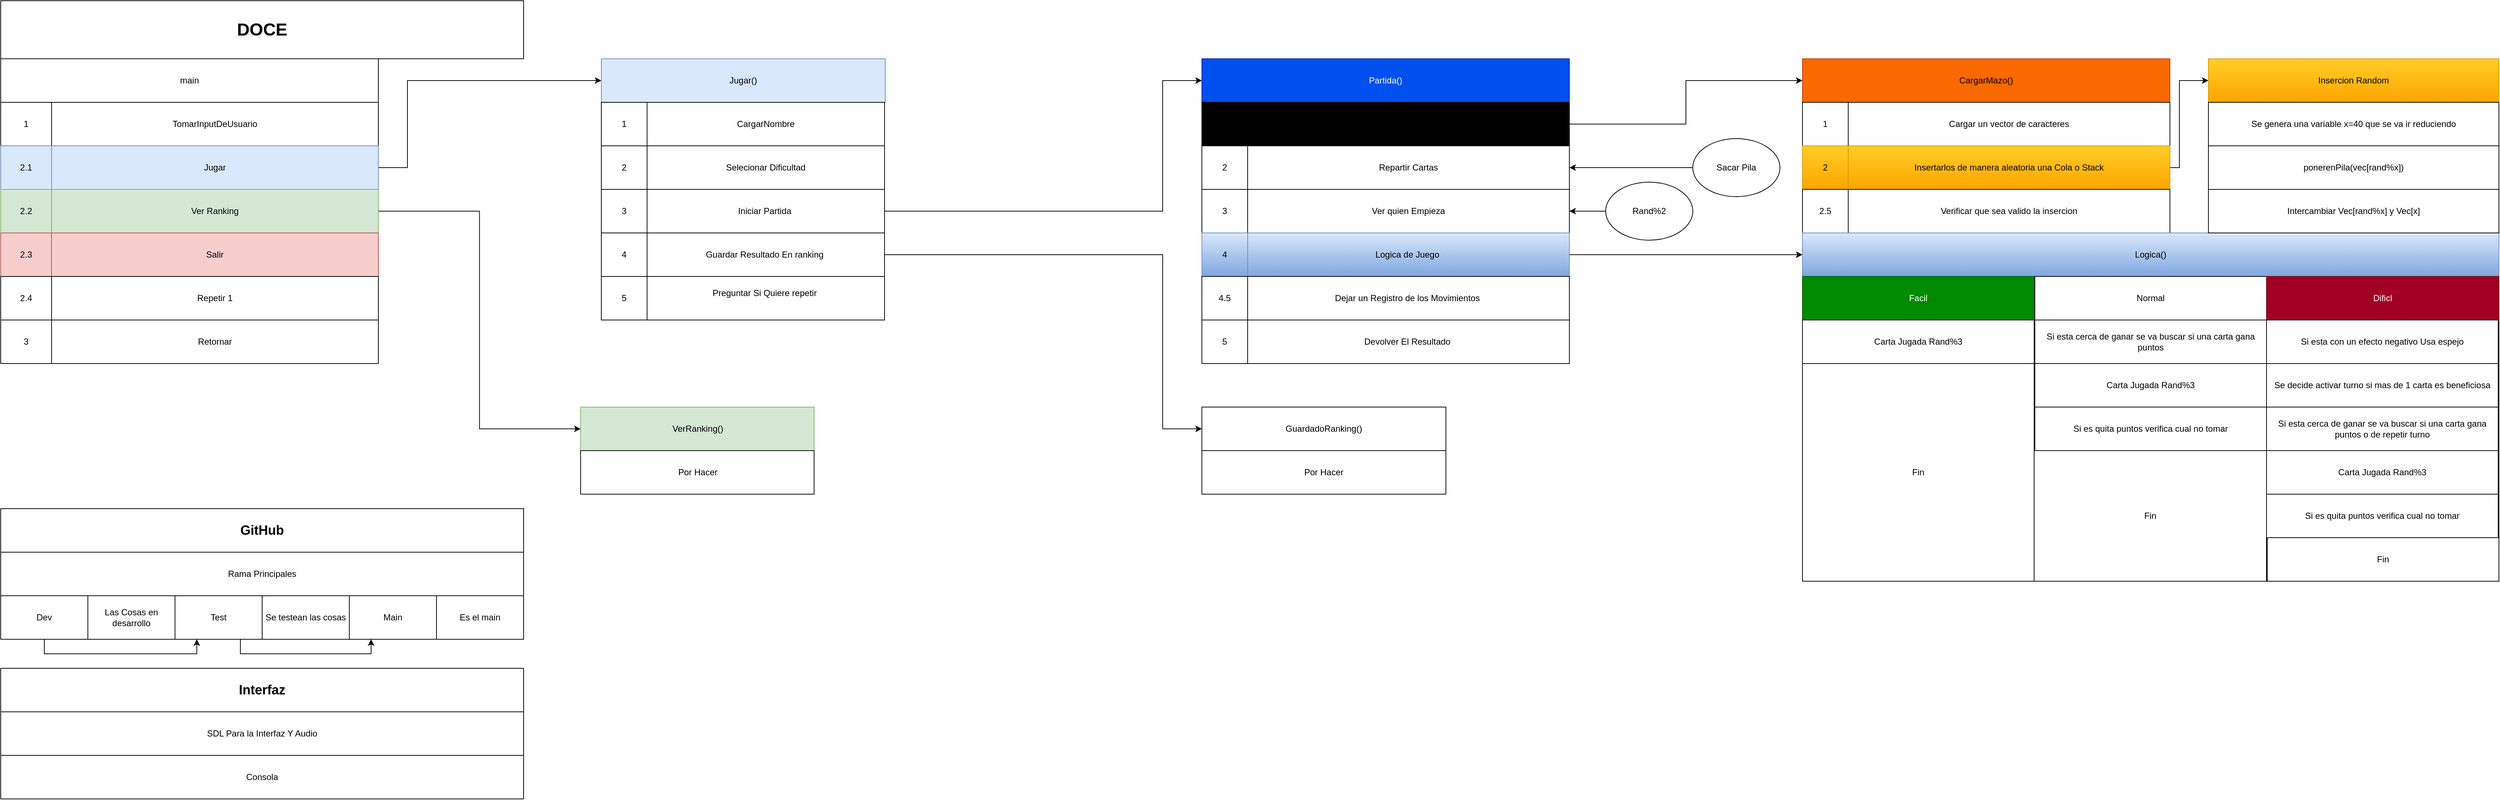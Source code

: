 <mxfile version="26.2.14">
  <diagram name="PÃ¡gina-1" id="tZ24w7QggF5ADTHRM2jH">
    <mxGraphModel dx="1387" dy="821" grid="1" gridSize="10" guides="1" tooltips="1" connect="1" arrows="1" fold="1" page="1" pageScale="1" pageWidth="827" pageHeight="1169" math="0" shadow="0">
      <root>
        <mxCell id="0" />
        <mxCell id="1" parent="0" />
        <mxCell id="Ycfao2yPuiCb2MkI4FPA-34" value="" style="rounded=0;whiteSpace=wrap;html=1;" vertex="1" parent="1">
          <mxGeometry x="2481" y="320" width="959" height="480" as="geometry" />
        </mxCell>
        <mxCell id="TC_x9Oj1ybgNBRgogwq2-1" value="main" style="rounded=0;whiteSpace=wrap;html=1;" parent="1" vertex="1">
          <mxGeometry y="80" width="520" height="60" as="geometry" />
        </mxCell>
        <mxCell id="TC_x9Oj1ybgNBRgogwq2-2" value="" style="rounded=0;whiteSpace=wrap;html=1;" parent="1" vertex="1">
          <mxGeometry y="140" width="520" height="300" as="geometry" />
        </mxCell>
        <mxCell id="TC_x9Oj1ybgNBRgogwq2-3" value="1" style="rounded=0;whiteSpace=wrap;html=1;" parent="1" vertex="1">
          <mxGeometry y="140" width="70" height="60" as="geometry" />
        </mxCell>
        <mxCell id="TC_x9Oj1ybgNBRgogwq2-5" value="TomarInputDeUsuario" style="rounded=0;whiteSpace=wrap;html=1;" parent="1" vertex="1">
          <mxGeometry x="70" y="140" width="450" height="60" as="geometry" />
        </mxCell>
        <mxCell id="TC_x9Oj1ybgNBRgogwq2-7" value="2.1" style="rounded=0;whiteSpace=wrap;html=1;fillColor=#dae8fc;strokeColor=#6c8ebf;" parent="1" vertex="1">
          <mxGeometry y="200" width="70" height="60" as="geometry" />
        </mxCell>
        <mxCell id="TC_x9Oj1ybgNBRgogwq2-17" style="edgeStyle=orthogonalEdgeStyle;rounded=0;orthogonalLoop=1;jettySize=auto;html=1;exitX=1;exitY=0.5;exitDx=0;exitDy=0;entryX=0;entryY=0.5;entryDx=0;entryDy=0;" parent="1" source="TC_x9Oj1ybgNBRgogwq2-8" target="TC_x9Oj1ybgNBRgogwq2-16" edge="1">
          <mxGeometry relative="1" as="geometry">
            <Array as="points">
              <mxPoint x="560" y="230" />
              <mxPoint x="560" y="110" />
            </Array>
          </mxGeometry>
        </mxCell>
        <mxCell id="TC_x9Oj1ybgNBRgogwq2-8" value="Jugar" style="rounded=0;whiteSpace=wrap;html=1;fillColor=#dae8fc;strokeColor=#6c8ebf;" parent="1" vertex="1">
          <mxGeometry x="70" y="200" width="450" height="60" as="geometry" />
        </mxCell>
        <mxCell id="TC_x9Oj1ybgNBRgogwq2-10" value="2.2" style="rounded=0;whiteSpace=wrap;html=1;fillColor=#d5e8d4;strokeColor=#82b366;" parent="1" vertex="1">
          <mxGeometry y="260" width="70" height="60" as="geometry" />
        </mxCell>
        <mxCell id="Ycfao2yPuiCb2MkI4FPA-26" style="edgeStyle=orthogonalEdgeStyle;rounded=0;orthogonalLoop=1;jettySize=auto;html=1;exitX=1;exitY=0.5;exitDx=0;exitDy=0;entryX=0;entryY=0.5;entryDx=0;entryDy=0;" edge="1" parent="1" source="TC_x9Oj1ybgNBRgogwq2-11" target="Ycfao2yPuiCb2MkI4FPA-25">
          <mxGeometry relative="1" as="geometry" />
        </mxCell>
        <mxCell id="TC_x9Oj1ybgNBRgogwq2-11" value="Ver Ranking" style="rounded=0;whiteSpace=wrap;html=1;fillColor=#d5e8d4;strokeColor=#82b366;" parent="1" vertex="1">
          <mxGeometry x="70" y="260" width="450" height="60" as="geometry" />
        </mxCell>
        <mxCell id="TC_x9Oj1ybgNBRgogwq2-12" value="2.3" style="rounded=0;whiteSpace=wrap;html=1;fillColor=#f8cecc;strokeColor=#b85450;" parent="1" vertex="1">
          <mxGeometry y="320" width="70" height="60" as="geometry" />
        </mxCell>
        <mxCell id="TC_x9Oj1ybgNBRgogwq2-13" value="Salir" style="rounded=0;whiteSpace=wrap;html=1;fillColor=#f8cecc;strokeColor=#b85450;" parent="1" vertex="1">
          <mxGeometry x="70" y="320" width="450" height="60" as="geometry" />
        </mxCell>
        <mxCell id="TC_x9Oj1ybgNBRgogwq2-14" value="3" style="rounded=0;whiteSpace=wrap;html=1;" parent="1" vertex="1">
          <mxGeometry y="440" width="70" height="60" as="geometry" />
        </mxCell>
        <mxCell id="TC_x9Oj1ybgNBRgogwq2-15" value="Retornar" style="rounded=0;whiteSpace=wrap;html=1;" parent="1" vertex="1">
          <mxGeometry x="70" y="440" width="450" height="60" as="geometry" />
        </mxCell>
        <mxCell id="TC_x9Oj1ybgNBRgogwq2-16" value="Jugar()" style="rounded=0;whiteSpace=wrap;html=1;fillColor=#dae8fc;strokeColor=#6c8ebf;" parent="1" vertex="1">
          <mxGeometry x="827" y="80" width="391" height="60" as="geometry" />
        </mxCell>
        <mxCell id="TC_x9Oj1ybgNBRgogwq2-18" value="" style="rounded=0;whiteSpace=wrap;html=1;" parent="1" vertex="1">
          <mxGeometry x="827" y="140" width="390" height="240" as="geometry" />
        </mxCell>
        <mxCell id="TC_x9Oj1ybgNBRgogwq2-19" value="CargarNombre" style="rounded=0;whiteSpace=wrap;html=1;" parent="1" vertex="1">
          <mxGeometry x="890" y="140" width="327" height="60" as="geometry" />
        </mxCell>
        <mxCell id="TC_x9Oj1ybgNBRgogwq2-20" value="1" style="rounded=0;whiteSpace=wrap;html=1;" parent="1" vertex="1">
          <mxGeometry x="827" y="140" width="63" height="60" as="geometry" />
        </mxCell>
        <mxCell id="TC_x9Oj1ybgNBRgogwq2-23" value="Selecionar Dificultad" style="rounded=0;whiteSpace=wrap;html=1;" parent="1" vertex="1">
          <mxGeometry x="890" y="200" width="327" height="60" as="geometry" />
        </mxCell>
        <mxCell id="TC_x9Oj1ybgNBRgogwq2-24" value="2" style="rounded=0;whiteSpace=wrap;html=1;" parent="1" vertex="1">
          <mxGeometry x="827" y="200" width="63" height="60" as="geometry" />
        </mxCell>
        <mxCell id="TC_x9Oj1ybgNBRgogwq2-39" style="edgeStyle=orthogonalEdgeStyle;rounded=0;orthogonalLoop=1;jettySize=auto;html=1;entryX=0;entryY=0.5;entryDx=0;entryDy=0;" parent="1" source="TC_x9Oj1ybgNBRgogwq2-25" target="TC_x9Oj1ybgNBRgogwq2-29" edge="1">
          <mxGeometry relative="1" as="geometry">
            <Array as="points">
              <mxPoint x="1600" y="290" />
              <mxPoint x="1600" y="110" />
            </Array>
          </mxGeometry>
        </mxCell>
        <mxCell id="TC_x9Oj1ybgNBRgogwq2-25" value="Iniciar Partida" style="rounded=0;whiteSpace=wrap;html=1;" parent="1" vertex="1">
          <mxGeometry x="887" y="260" width="330" height="60" as="geometry" />
        </mxCell>
        <mxCell id="TC_x9Oj1ybgNBRgogwq2-26" value="3" style="rounded=0;whiteSpace=wrap;html=1;" parent="1" vertex="1">
          <mxGeometry x="827" y="260" width="63" height="60" as="geometry" />
        </mxCell>
        <mxCell id="Ycfao2yPuiCb2MkI4FPA-24" style="edgeStyle=orthogonalEdgeStyle;rounded=0;orthogonalLoop=1;jettySize=auto;html=1;exitX=1;exitY=0.5;exitDx=0;exitDy=0;entryX=0;entryY=0.5;entryDx=0;entryDy=0;" edge="1" parent="1" source="TC_x9Oj1ybgNBRgogwq2-27" target="Ycfao2yPuiCb2MkI4FPA-23">
          <mxGeometry relative="1" as="geometry">
            <Array as="points">
              <mxPoint x="1600" y="350" />
              <mxPoint x="1600" y="590" />
            </Array>
          </mxGeometry>
        </mxCell>
        <mxCell id="TC_x9Oj1ybgNBRgogwq2-27" value="Guardar Resultado En ranking" style="rounded=0;whiteSpace=wrap;html=1;" parent="1" vertex="1">
          <mxGeometry x="887" y="320" width="330" height="60" as="geometry" />
        </mxCell>
        <mxCell id="TC_x9Oj1ybgNBRgogwq2-28" value="4" style="rounded=0;whiteSpace=wrap;html=1;" parent="1" vertex="1">
          <mxGeometry x="827" y="320" width="63" height="60" as="geometry" />
        </mxCell>
        <mxCell id="TC_x9Oj1ybgNBRgogwq2-29" value="Partida()" style="rounded=0;whiteSpace=wrap;html=1;fillColor=#0050ef;fontColor=#ffffff;strokeColor=#001DBC;" parent="1" vertex="1">
          <mxGeometry x="1654" y="80" width="506" height="60" as="geometry" />
        </mxCell>
        <mxCell id="TC_x9Oj1ybgNBRgogwq2-31" value="" style="rounded=0;whiteSpace=wrap;html=1;" parent="1" vertex="1">
          <mxGeometry x="1654" y="140" width="506" height="240" as="geometry" />
        </mxCell>
        <mxCell id="kYxWaQHOvfojtdxSHGJu-4" style="edgeStyle=orthogonalEdgeStyle;rounded=0;orthogonalLoop=1;jettySize=auto;html=1;exitX=1;exitY=0.5;exitDx=0;exitDy=0;entryX=0;entryY=0.5;entryDx=0;entryDy=0;" parent="1" source="TC_x9Oj1ybgNBRgogwq2-33" target="kYxWaQHOvfojtdxSHGJu-1" edge="1">
          <mxGeometry relative="1" as="geometry" />
        </mxCell>
        <mxCell id="TC_x9Oj1ybgNBRgogwq2-33" value="CargarMazo" style="rounded=0;whiteSpace=wrap;html=1;fillColor=light-dark(#000000,#E96B12);" parent="1" vertex="1">
          <mxGeometry x="1717" y="140" width="443" height="60" as="geometry" />
        </mxCell>
        <mxCell id="TC_x9Oj1ybgNBRgogwq2-34" value="1" style="rounded=0;whiteSpace=wrap;html=1;fillColor=light-dark(#000000,#E96B12);" parent="1" vertex="1">
          <mxGeometry x="1654" y="140" width="63" height="60" as="geometry" />
        </mxCell>
        <mxCell id="TC_x9Oj1ybgNBRgogwq2-35" value="Repartir Cartas" style="rounded=0;whiteSpace=wrap;html=1;" parent="1" vertex="1">
          <mxGeometry x="1717" y="200" width="443" height="60" as="geometry" />
        </mxCell>
        <mxCell id="TC_x9Oj1ybgNBRgogwq2-36" value="2" style="rounded=0;whiteSpace=wrap;html=1;" parent="1" vertex="1">
          <mxGeometry x="1654" y="200" width="63" height="60" as="geometry" />
        </mxCell>
        <mxCell id="TC_x9Oj1ybgNBRgogwq2-37" value="Ver quien Empieza" style="rounded=0;whiteSpace=wrap;html=1;" parent="1" vertex="1">
          <mxGeometry x="1717" y="260" width="443" height="60" as="geometry" />
        </mxCell>
        <mxCell id="TC_x9Oj1ybgNBRgogwq2-38" value="3" style="rounded=0;whiteSpace=wrap;html=1;" parent="1" vertex="1">
          <mxGeometry x="1654" y="260" width="63" height="60" as="geometry" />
        </mxCell>
        <mxCell id="TC_x9Oj1ybgNBRgogwq2-41" value="Preguntar Si Quiere repetir&lt;div&gt;&lt;br&gt;&lt;/div&gt;" style="rounded=0;whiteSpace=wrap;html=1;" parent="1" vertex="1">
          <mxGeometry x="887" y="380" width="330" height="60" as="geometry" />
        </mxCell>
        <mxCell id="TC_x9Oj1ybgNBRgogwq2-42" value="5" style="rounded=0;whiteSpace=wrap;html=1;" parent="1" vertex="1">
          <mxGeometry x="827" y="380" width="63" height="60" as="geometry" />
        </mxCell>
        <mxCell id="kYxWaQHOvfojtdxSHGJu-24" style="edgeStyle=orthogonalEdgeStyle;rounded=0;orthogonalLoop=1;jettySize=auto;html=1;exitX=1;exitY=0.5;exitDx=0;exitDy=0;entryX=0;entryY=0.5;entryDx=0;entryDy=0;" parent="1" source="TC_x9Oj1ybgNBRgogwq2-44" target="kYxWaQHOvfojtdxSHGJu-23" edge="1">
          <mxGeometry relative="1" as="geometry" />
        </mxCell>
        <mxCell id="TC_x9Oj1ybgNBRgogwq2-44" value="Logica de Juego" style="rounded=0;whiteSpace=wrap;html=1;fillColor=#dae8fc;gradientColor=#7ea6e0;strokeColor=#6c8ebf;" parent="1" vertex="1">
          <mxGeometry x="1714" y="320" width="446" height="60" as="geometry" />
        </mxCell>
        <mxCell id="TC_x9Oj1ybgNBRgogwq2-45" value="4" style="rounded=0;whiteSpace=wrap;html=1;fillColor=#dae8fc;gradientColor=#7ea6e0;strokeColor=#6c8ebf;" parent="1" vertex="1">
          <mxGeometry x="1654" y="320" width="63" height="60" as="geometry" />
        </mxCell>
        <mxCell id="TC_x9Oj1ybgNBRgogwq2-51" value="Dejar un Registro de los Movimientos" style="rounded=0;whiteSpace=wrap;html=1;" parent="1" vertex="1">
          <mxGeometry x="1714" y="380" width="446" height="60" as="geometry" />
        </mxCell>
        <mxCell id="TC_x9Oj1ybgNBRgogwq2-52" value="4.5" style="rounded=0;whiteSpace=wrap;html=1;" parent="1" vertex="1">
          <mxGeometry x="1654" y="380" width="63" height="60" as="geometry" />
        </mxCell>
        <mxCell id="TC_x9Oj1ybgNBRgogwq2-53" value="Devolver El Resultado" style="rounded=0;whiteSpace=wrap;html=1;" parent="1" vertex="1">
          <mxGeometry x="1714" y="440" width="446" height="60" as="geometry" />
        </mxCell>
        <mxCell id="TC_x9Oj1ybgNBRgogwq2-54" value="5" style="rounded=0;whiteSpace=wrap;html=1;" parent="1" vertex="1">
          <mxGeometry x="1654" y="440" width="63" height="60" as="geometry" />
        </mxCell>
        <mxCell id="kYxWaQHOvfojtdxSHGJu-1" value="CargarMazo()" style="rounded=0;whiteSpace=wrap;html=1;fillColor=#fa6800;fontColor=#000000;strokeColor=#C73500;" parent="1" vertex="1">
          <mxGeometry x="2481" y="80" width="506" height="60" as="geometry" />
        </mxCell>
        <mxCell id="kYxWaQHOvfojtdxSHGJu-2" value="Cargar un vector de caracteres" style="rounded=0;whiteSpace=wrap;html=1;" parent="1" vertex="1">
          <mxGeometry x="2544" y="140" width="443" height="60" as="geometry" />
        </mxCell>
        <mxCell id="kYxWaQHOvfojtdxSHGJu-3" value="1" style="rounded=0;whiteSpace=wrap;html=1;" parent="1" vertex="1">
          <mxGeometry x="2481" y="140" width="63" height="60" as="geometry" />
        </mxCell>
        <mxCell id="kYxWaQHOvfojtdxSHGJu-6" style="edgeStyle=orthogonalEdgeStyle;rounded=0;orthogonalLoop=1;jettySize=auto;html=1;exitX=0;exitY=0.5;exitDx=0;exitDy=0;entryX=1;entryY=0.5;entryDx=0;entryDy=0;" parent="1" source="kYxWaQHOvfojtdxSHGJu-5" target="TC_x9Oj1ybgNBRgogwq2-37" edge="1">
          <mxGeometry relative="1" as="geometry" />
        </mxCell>
        <mxCell id="kYxWaQHOvfojtdxSHGJu-5" value="Rand%2" style="ellipse;whiteSpace=wrap;html=1;" parent="1" vertex="1">
          <mxGeometry x="2210" y="250" width="120" height="80" as="geometry" />
        </mxCell>
        <mxCell id="Ycfao2yPuiCb2MkI4FPA-2" style="edgeStyle=orthogonalEdgeStyle;rounded=0;orthogonalLoop=1;jettySize=auto;html=1;exitX=1;exitY=0.5;exitDx=0;exitDy=0;entryX=0;entryY=0.5;entryDx=0;entryDy=0;" edge="1" parent="1" source="kYxWaQHOvfojtdxSHGJu-7" target="Ycfao2yPuiCb2MkI4FPA-1">
          <mxGeometry relative="1" as="geometry">
            <Array as="points">
              <mxPoint x="3000" y="230" />
              <mxPoint x="3000" y="110" />
            </Array>
          </mxGeometry>
        </mxCell>
        <mxCell id="kYxWaQHOvfojtdxSHGJu-7" value="Insertarlos de manera aleatoria una Cola o Stack" style="rounded=0;whiteSpace=wrap;html=1;fillColor=#ffcd28;gradientColor=#ffa500;strokeColor=#d79b00;" parent="1" vertex="1">
          <mxGeometry x="2544" y="200" width="443" height="60" as="geometry" />
        </mxCell>
        <mxCell id="kYxWaQHOvfojtdxSHGJu-8" value="2" style="rounded=0;whiteSpace=wrap;html=1;fillColor=#ffcd28;gradientColor=#ffa500;strokeColor=#d79b00;" parent="1" vertex="1">
          <mxGeometry x="2481" y="200" width="63" height="60" as="geometry" />
        </mxCell>
        <mxCell id="kYxWaQHOvfojtdxSHGJu-9" value="Verificar que sea valido la insercion" style="rounded=0;whiteSpace=wrap;html=1;" parent="1" vertex="1">
          <mxGeometry x="2544" y="260" width="443" height="60" as="geometry" />
        </mxCell>
        <mxCell id="kYxWaQHOvfojtdxSHGJu-10" value="2.5" style="rounded=0;whiteSpace=wrap;html=1;" parent="1" vertex="1">
          <mxGeometry x="2481" y="260" width="63" height="60" as="geometry" />
        </mxCell>
        <mxCell id="kYxWaQHOvfojtdxSHGJu-13" value="&lt;h2&gt;GitHub&lt;/h2&gt;" style="rounded=0;whiteSpace=wrap;html=1;" parent="1" vertex="1">
          <mxGeometry y="700" width="720" height="60" as="geometry" />
        </mxCell>
        <mxCell id="kYxWaQHOvfojtdxSHGJu-14" value="Rama Principales" style="rounded=0;whiteSpace=wrap;html=1;" parent="1" vertex="1">
          <mxGeometry y="760" width="720" height="60" as="geometry" />
        </mxCell>
        <mxCell id="Ycfao2yPuiCb2MkI4FPA-32" style="edgeStyle=orthogonalEdgeStyle;rounded=0;orthogonalLoop=1;jettySize=auto;html=1;exitX=0.5;exitY=1;exitDx=0;exitDy=0;entryX=0.25;entryY=1;entryDx=0;entryDy=0;" edge="1" parent="1" source="kYxWaQHOvfojtdxSHGJu-15" target="kYxWaQHOvfojtdxSHGJu-16">
          <mxGeometry relative="1" as="geometry" />
        </mxCell>
        <mxCell id="kYxWaQHOvfojtdxSHGJu-15" value="Dev" style="rounded=0;whiteSpace=wrap;html=1;" parent="1" vertex="1">
          <mxGeometry y="820" width="120" height="60" as="geometry" />
        </mxCell>
        <mxCell id="Ycfao2yPuiCb2MkI4FPA-33" style="edgeStyle=orthogonalEdgeStyle;rounded=0;orthogonalLoop=1;jettySize=auto;html=1;exitX=0.75;exitY=1;exitDx=0;exitDy=0;entryX=0.25;entryY=1;entryDx=0;entryDy=0;" edge="1" parent="1" source="kYxWaQHOvfojtdxSHGJu-16" target="kYxWaQHOvfojtdxSHGJu-17">
          <mxGeometry relative="1" as="geometry" />
        </mxCell>
        <mxCell id="kYxWaQHOvfojtdxSHGJu-16" value="Test" style="rounded=0;whiteSpace=wrap;html=1;" parent="1" vertex="1">
          <mxGeometry x="240" y="820" width="120" height="60" as="geometry" />
        </mxCell>
        <mxCell id="kYxWaQHOvfojtdxSHGJu-17" value="Main" style="rounded=0;whiteSpace=wrap;html=1;" parent="1" vertex="1">
          <mxGeometry x="480" y="820" width="120" height="60" as="geometry" />
        </mxCell>
        <mxCell id="kYxWaQHOvfojtdxSHGJu-18" value="Las Cosas en desarrollo" style="rounded=0;whiteSpace=wrap;html=1;" parent="1" vertex="1">
          <mxGeometry x="120" y="820" width="120" height="60" as="geometry" />
        </mxCell>
        <mxCell id="kYxWaQHOvfojtdxSHGJu-19" value="Se testean las cosas" style="rounded=0;whiteSpace=wrap;html=1;" parent="1" vertex="1">
          <mxGeometry x="360" y="820" width="120" height="60" as="geometry" />
        </mxCell>
        <mxCell id="kYxWaQHOvfojtdxSHGJu-20" value="Es el main" style="rounded=0;whiteSpace=wrap;html=1;" parent="1" vertex="1">
          <mxGeometry x="600" y="820" width="120" height="60" as="geometry" />
        </mxCell>
        <mxCell id="kYxWaQHOvfojtdxSHGJu-23" value="Logica()" style="rounded=0;whiteSpace=wrap;html=1;fillColor=#dae8fc;strokeColor=#6c8ebf;gradientColor=#7ea6e0;" parent="1" vertex="1">
          <mxGeometry x="2481" y="320" width="959" height="60" as="geometry" />
        </mxCell>
        <mxCell id="kYxWaQHOvfojtdxSHGJu-26" value="SDL Para la Interfaz Y Audio" style="rounded=0;whiteSpace=wrap;html=1;" parent="1" vertex="1">
          <mxGeometry y="980" width="720" height="60" as="geometry" />
        </mxCell>
        <mxCell id="PDez0RmOAeokJy0fEBrd-3" value="&lt;h2&gt;Interfaz&lt;/h2&gt;" style="rounded=0;whiteSpace=wrap;html=1;" parent="1" vertex="1">
          <mxGeometry y="920" width="720" height="60" as="geometry" />
        </mxCell>
        <mxCell id="PDez0RmOAeokJy0fEBrd-4" value="Consola" style="rounded=0;whiteSpace=wrap;html=1;" parent="1" vertex="1">
          <mxGeometry y="1040" width="720" height="60" as="geometry" />
        </mxCell>
        <mxCell id="Ycfao2yPuiCb2MkI4FPA-1" value="Insercion Random" style="rounded=0;whiteSpace=wrap;html=1;fillColor=#ffcd28;strokeColor=#d79b00;gradientColor=#ffa500;" vertex="1" parent="1">
          <mxGeometry x="3040" y="80" width="400" height="60" as="geometry" />
        </mxCell>
        <mxCell id="Ycfao2yPuiCb2MkI4FPA-3" value="Se genera una variable x=40 que se va ir reduciendo" style="rounded=0;whiteSpace=wrap;html=1;" vertex="1" parent="1">
          <mxGeometry x="3040" y="140" width="400" height="60" as="geometry" />
        </mxCell>
        <mxCell id="Ycfao2yPuiCb2MkI4FPA-4" value="ponerenPila(vec[rand%x])" style="rounded=0;whiteSpace=wrap;html=1;" vertex="1" parent="1">
          <mxGeometry x="3040" y="200" width="400" height="60" as="geometry" />
        </mxCell>
        <mxCell id="Ycfao2yPuiCb2MkI4FPA-5" value="Intercambiar Vec[rand%x] y Vec[x]" style="rounded=0;whiteSpace=wrap;html=1;" vertex="1" parent="1">
          <mxGeometry x="3040" y="260" width="400" height="60" as="geometry" />
        </mxCell>
        <mxCell id="Ycfao2yPuiCb2MkI4FPA-6" value="Facil" style="rounded=0;whiteSpace=wrap;html=1;fillColor=#008a00;fontColor=#ffffff;strokeColor=#005700;" vertex="1" parent="1">
          <mxGeometry x="2481" y="380" width="319" height="60" as="geometry" />
        </mxCell>
        <mxCell id="Ycfao2yPuiCb2MkI4FPA-7" value="Carta Jugada Rand%3" style="rounded=0;whiteSpace=wrap;html=1;" vertex="1" parent="1">
          <mxGeometry x="2481" y="440" width="319" height="60" as="geometry" />
        </mxCell>
        <mxCell id="Ycfao2yPuiCb2MkI4FPA-8" value="Normal" style="rounded=0;whiteSpace=wrap;html=1;fillColor=light-dark(#FFFFFF,#F0FF3D);fontColor=light-dark(#000000,#000000);" vertex="1" parent="1">
          <mxGeometry x="2801" y="380" width="319" height="60" as="geometry" />
        </mxCell>
        <mxCell id="Ycfao2yPuiCb2MkI4FPA-9" value="Carta Jugada Rand%3" style="rounded=0;whiteSpace=wrap;html=1;" vertex="1" parent="1">
          <mxGeometry x="2801" y="500" width="319" height="60" as="geometry" />
        </mxCell>
        <mxCell id="Ycfao2yPuiCb2MkI4FPA-10" value="Si es quita puntos verifica cual no tomar" style="rounded=0;whiteSpace=wrap;html=1;" vertex="1" parent="1">
          <mxGeometry x="2801" y="560" width="319" height="60" as="geometry" />
        </mxCell>
        <mxCell id="Ycfao2yPuiCb2MkI4FPA-12" value="Si esta cerca de ganar se va buscar si una carta gana puntos" style="rounded=0;whiteSpace=wrap;html=1;" vertex="1" parent="1">
          <mxGeometry x="2801" y="440" width="319" height="60" as="geometry" />
        </mxCell>
        <mxCell id="Ycfao2yPuiCb2MkI4FPA-13" value="Dificl" style="rounded=0;whiteSpace=wrap;html=1;fillColor=light-dark(#A20025,#FF2424);fontColor=#ffffff;strokeColor=#6F0000;" vertex="1" parent="1">
          <mxGeometry x="3120" y="380" width="320" height="60" as="geometry" />
        </mxCell>
        <mxCell id="Ycfao2yPuiCb2MkI4FPA-14" value="Si esta con un efecto negativo Usa espejo" style="rounded=0;whiteSpace=wrap;html=1;" vertex="1" parent="1">
          <mxGeometry x="3120" y="440" width="319" height="60" as="geometry" />
        </mxCell>
        <mxCell id="Ycfao2yPuiCb2MkI4FPA-16" value="Si esta cerca de ganar se va buscar si una carta gana puntos o de repetir turno" style="rounded=0;whiteSpace=wrap;html=1;" vertex="1" parent="1">
          <mxGeometry x="3120" y="560" width="319" height="60" as="geometry" />
        </mxCell>
        <mxCell id="Ycfao2yPuiCb2MkI4FPA-17" value="Se decide activar turno si mas de 1 carta es beneficiosa" style="rounded=0;whiteSpace=wrap;html=1;" vertex="1" parent="1">
          <mxGeometry x="3120" y="500" width="319" height="60" as="geometry" />
        </mxCell>
        <mxCell id="Ycfao2yPuiCb2MkI4FPA-18" value="Carta Jugada Rand%3" style="rounded=0;whiteSpace=wrap;html=1;" vertex="1" parent="1">
          <mxGeometry x="3120" y="620" width="319" height="60" as="geometry" />
        </mxCell>
        <mxCell id="Ycfao2yPuiCb2MkI4FPA-19" value="Si es quita puntos verifica cual no tomar" style="rounded=0;whiteSpace=wrap;html=1;" vertex="1" parent="1">
          <mxGeometry x="3120" y="680" width="319" height="60" as="geometry" />
        </mxCell>
        <mxCell id="Ycfao2yPuiCb2MkI4FPA-20" value="2.4" style="rounded=0;whiteSpace=wrap;html=1;" vertex="1" parent="1">
          <mxGeometry y="380" width="70" height="60" as="geometry" />
        </mxCell>
        <mxCell id="Ycfao2yPuiCb2MkI4FPA-22" value="Repetir 1" style="rounded=0;whiteSpace=wrap;html=1;" vertex="1" parent="1">
          <mxGeometry x="70" y="380" width="450" height="60" as="geometry" />
        </mxCell>
        <mxCell id="Ycfao2yPuiCb2MkI4FPA-23" value="GuardadoRanking()" style="rounded=0;whiteSpace=wrap;html=1;" vertex="1" parent="1">
          <mxGeometry x="1654" y="560" width="336" height="60" as="geometry" />
        </mxCell>
        <mxCell id="Ycfao2yPuiCb2MkI4FPA-25" value="VerRanking()" style="rounded=0;whiteSpace=wrap;html=1;fillColor=#d5e8d4;strokeColor=#82b366;" vertex="1" parent="1">
          <mxGeometry x="798.5" y="560" width="321.5" height="60" as="geometry" />
        </mxCell>
        <mxCell id="Ycfao2yPuiCb2MkI4FPA-27" value="Por Hacer" style="rounded=0;whiteSpace=wrap;html=1;" vertex="1" parent="1">
          <mxGeometry x="798.5" y="620" width="321.5" height="60" as="geometry" />
        </mxCell>
        <mxCell id="Ycfao2yPuiCb2MkI4FPA-28" value="Por Hacer" style="rounded=0;whiteSpace=wrap;html=1;" vertex="1" parent="1">
          <mxGeometry x="1654" y="620" width="336" height="60" as="geometry" />
        </mxCell>
        <mxCell id="Ycfao2yPuiCb2MkI4FPA-31" value="&lt;h1&gt;DOCE&lt;/h1&gt;" style="rounded=0;whiteSpace=wrap;html=1;" vertex="1" parent="1">
          <mxGeometry width="720" height="80" as="geometry" />
        </mxCell>
        <mxCell id="Ycfao2yPuiCb2MkI4FPA-36" style="edgeStyle=orthogonalEdgeStyle;rounded=0;orthogonalLoop=1;jettySize=auto;html=1;exitX=0;exitY=0.5;exitDx=0;exitDy=0;entryX=1;entryY=0.5;entryDx=0;entryDy=0;" edge="1" parent="1" source="Ycfao2yPuiCb2MkI4FPA-35" target="TC_x9Oj1ybgNBRgogwq2-35">
          <mxGeometry relative="1" as="geometry" />
        </mxCell>
        <mxCell id="Ycfao2yPuiCb2MkI4FPA-35" value="Sacar Pila" style="ellipse;whiteSpace=wrap;html=1;" vertex="1" parent="1">
          <mxGeometry x="2330" y="190" width="120" height="80" as="geometry" />
        </mxCell>
        <mxCell id="Ycfao2yPuiCb2MkI4FPA-37" value="Fin" style="rounded=0;whiteSpace=wrap;html=1;" vertex="1" parent="1">
          <mxGeometry x="2481" y="500" width="319" height="300" as="geometry" />
        </mxCell>
        <mxCell id="Ycfao2yPuiCb2MkI4FPA-38" value="Fin" style="rounded=0;whiteSpace=wrap;html=1;" vertex="1" parent="1">
          <mxGeometry x="2800" y="620" width="320" height="180" as="geometry" />
        </mxCell>
        <mxCell id="Ycfao2yPuiCb2MkI4FPA-39" value="Fin" style="rounded=0;whiteSpace=wrap;html=1;" vertex="1" parent="1">
          <mxGeometry x="3121" y="740" width="319" height="60" as="geometry" />
        </mxCell>
      </root>
    </mxGraphModel>
  </diagram>
</mxfile>
